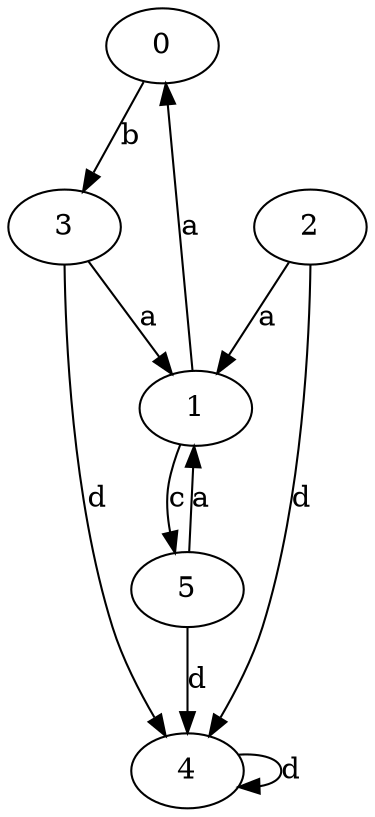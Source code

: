 digraph {
    0 [ label = "0" ]
    1 [ label = "1" ]
    2 [ label = "2" ]
    3 [ label = "3" ]
    4 [ label = "4" ]
    5 [ label = "5" ]
    0 -> 3 [ label = "b" ]
    1 -> 0 [ label = "a" ]
    1 -> 5 [ label = "c" ]
    2 -> 1 [ label = "a" ]
    2 -> 4 [ label = "d" ]
    3 -> 1 [ label = "a" ]
    3 -> 4 [ label = "d" ]
    4 -> 4 [ label = "d" ]
    5 -> 1 [ label = "a" ]
    5 -> 4 [ label = "d" ]
}
